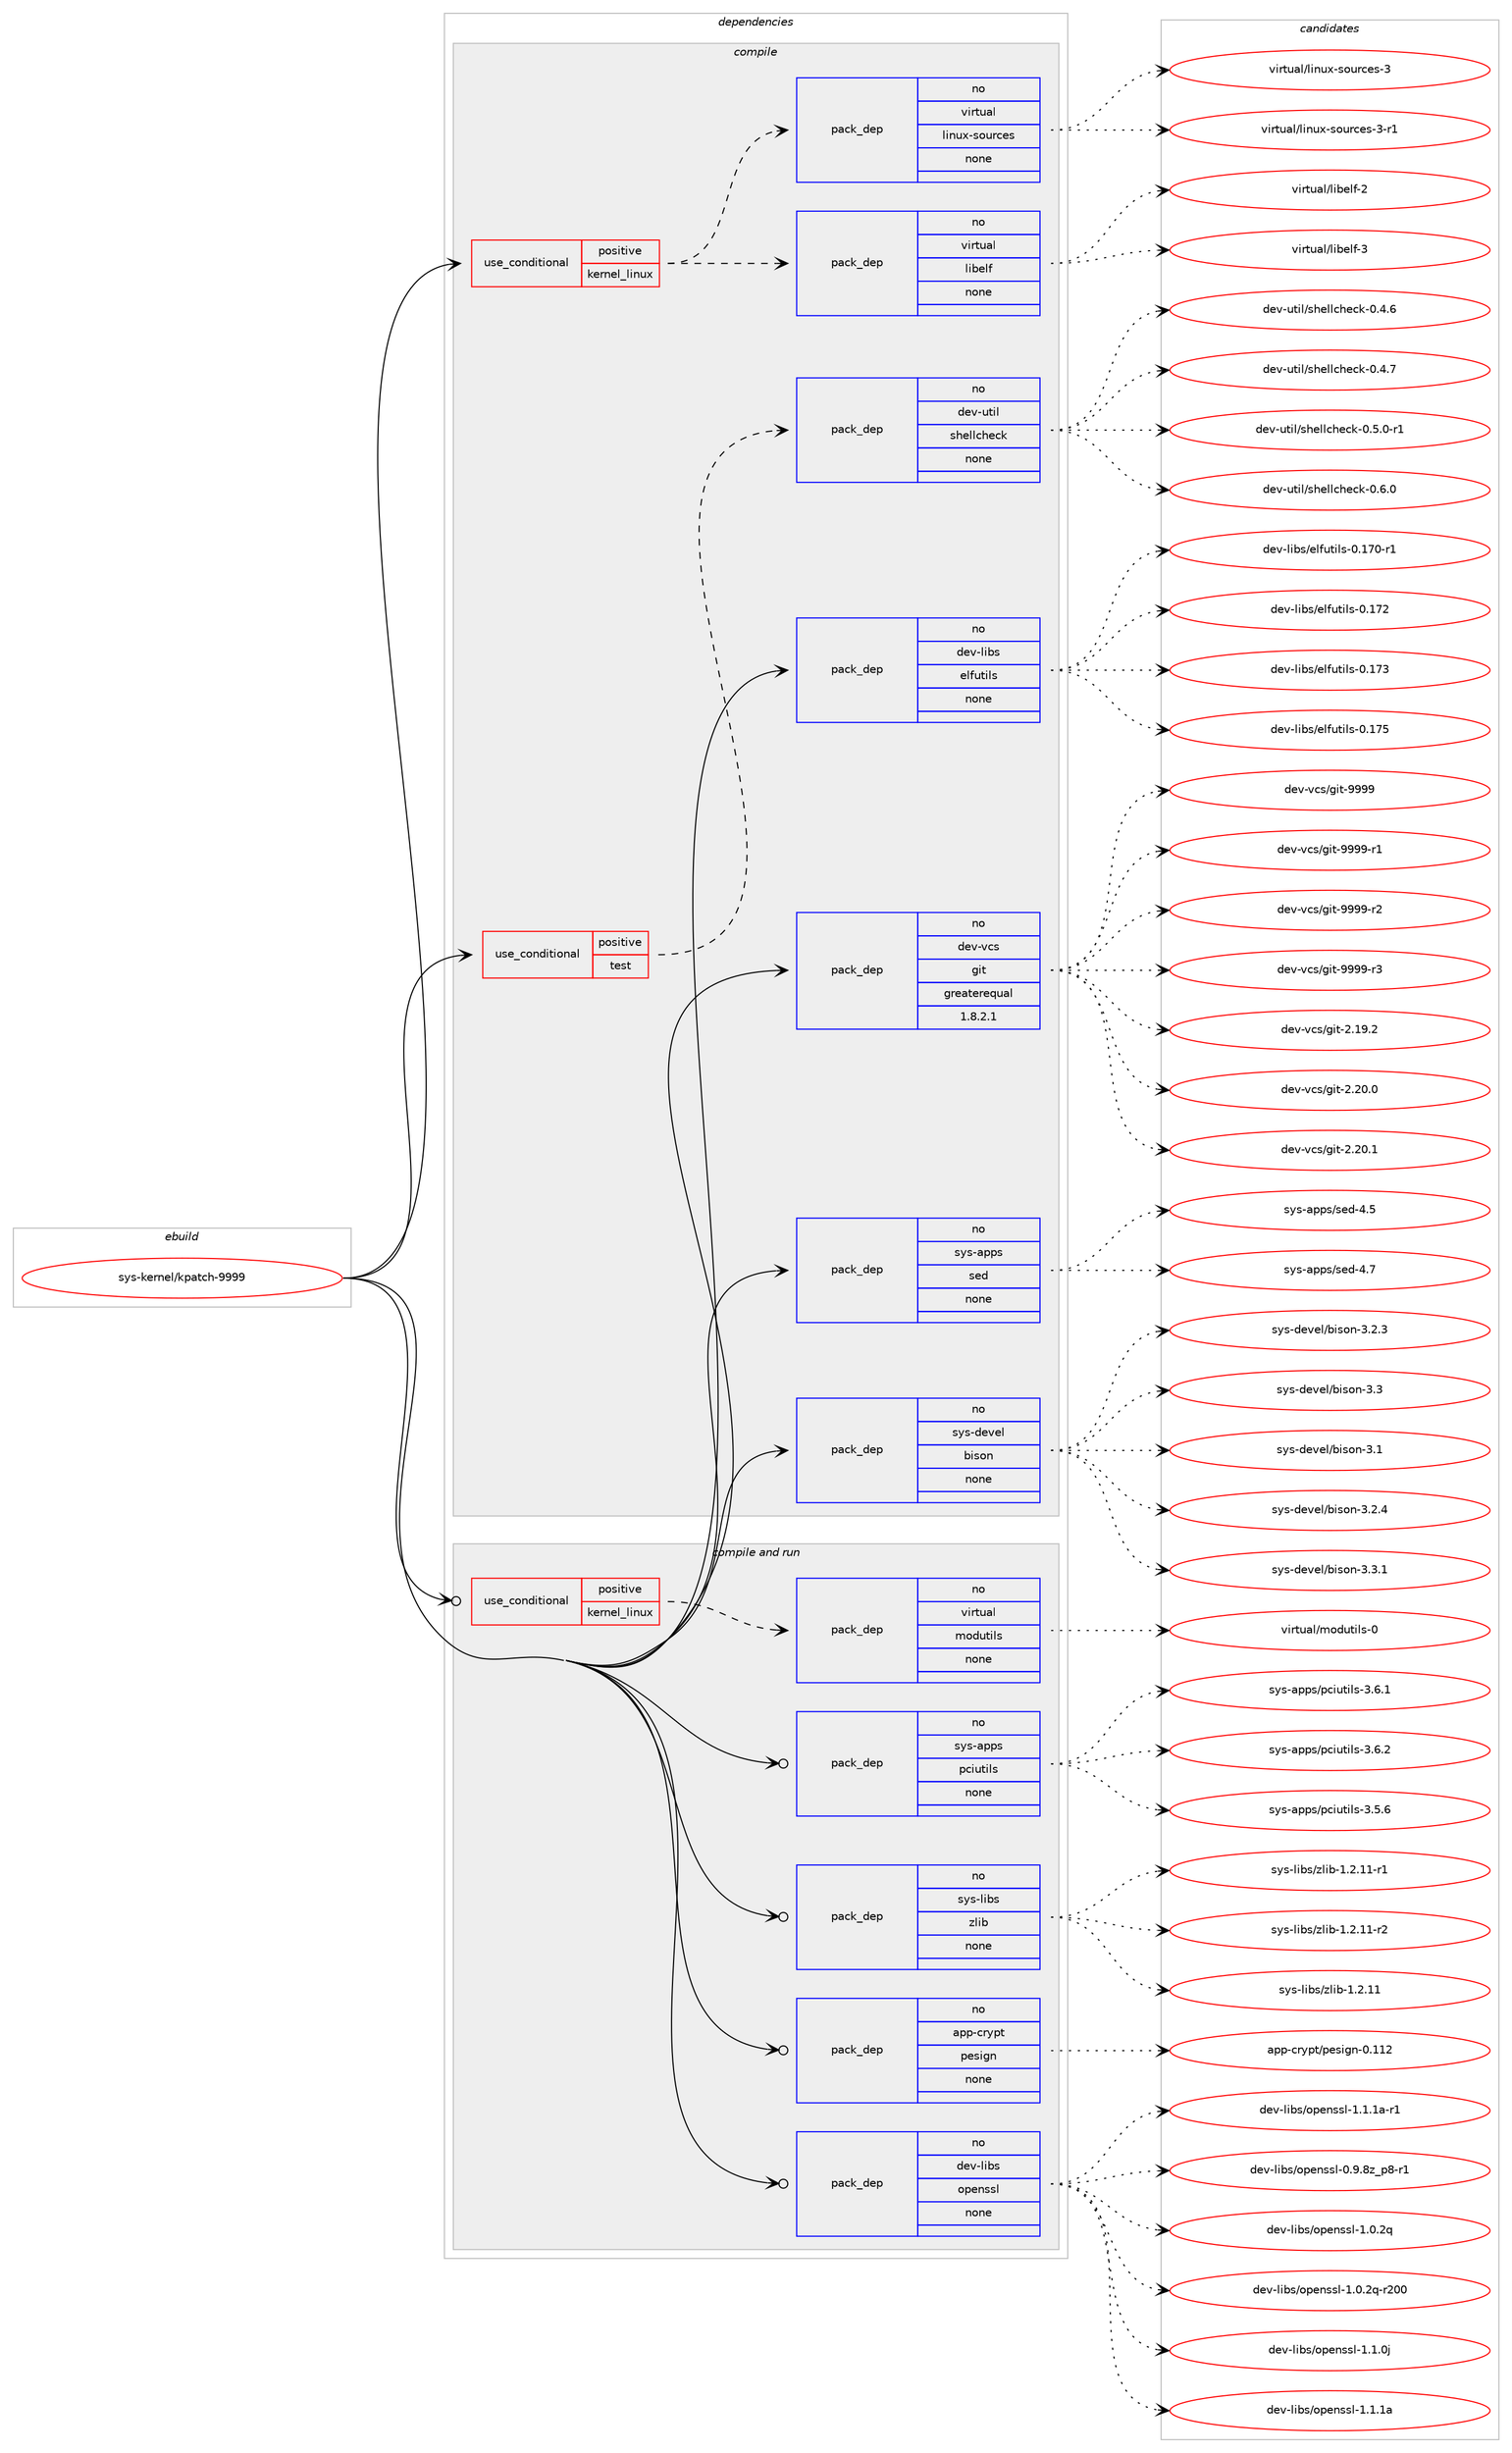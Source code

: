 digraph prolog {

# *************
# Graph options
# *************

newrank=true;
concentrate=true;
compound=true;
graph [rankdir=LR,fontname=Helvetica,fontsize=10,ranksep=1.5];#, ranksep=2.5, nodesep=0.2];
edge  [arrowhead=vee];
node  [fontname=Helvetica,fontsize=10];

# **********
# The ebuild
# **********

subgraph cluster_leftcol {
color=gray;
rank=same;
label=<<i>ebuild</i>>;
id [label="sys-kernel/kpatch-9999", color=red, width=4, href="../sys-kernel/kpatch-9999.svg"];
}

# ****************
# The dependencies
# ****************

subgraph cluster_midcol {
color=gray;
label=<<i>dependencies</i>>;
subgraph cluster_compile {
fillcolor="#eeeeee";
style=filled;
label=<<i>compile</i>>;
subgraph cond1182 {
dependency7267 [label=<<TABLE BORDER="0" CELLBORDER="1" CELLSPACING="0" CELLPADDING="4"><TR><TD ROWSPAN="3" CELLPADDING="10">use_conditional</TD></TR><TR><TD>positive</TD></TR><TR><TD>kernel_linux</TD></TR></TABLE>>, shape=none, color=red];
subgraph pack5927 {
dependency7268 [label=<<TABLE BORDER="0" CELLBORDER="1" CELLSPACING="0" CELLPADDING="4" WIDTH="220"><TR><TD ROWSPAN="6" CELLPADDING="30">pack_dep</TD></TR><TR><TD WIDTH="110">no</TD></TR><TR><TD>virtual</TD></TR><TR><TD>linux-sources</TD></TR><TR><TD>none</TD></TR><TR><TD></TD></TR></TABLE>>, shape=none, color=blue];
}
dependency7267:e -> dependency7268:w [weight=20,style="dashed",arrowhead="vee"];
subgraph pack5928 {
dependency7269 [label=<<TABLE BORDER="0" CELLBORDER="1" CELLSPACING="0" CELLPADDING="4" WIDTH="220"><TR><TD ROWSPAN="6" CELLPADDING="30">pack_dep</TD></TR><TR><TD WIDTH="110">no</TD></TR><TR><TD>virtual</TD></TR><TR><TD>libelf</TD></TR><TR><TD>none</TD></TR><TR><TD></TD></TR></TABLE>>, shape=none, color=blue];
}
dependency7267:e -> dependency7269:w [weight=20,style="dashed",arrowhead="vee"];
}
id:e -> dependency7267:w [weight=20,style="solid",arrowhead="vee"];
subgraph cond1183 {
dependency7270 [label=<<TABLE BORDER="0" CELLBORDER="1" CELLSPACING="0" CELLPADDING="4"><TR><TD ROWSPAN="3" CELLPADDING="10">use_conditional</TD></TR><TR><TD>positive</TD></TR><TR><TD>test</TD></TR></TABLE>>, shape=none, color=red];
subgraph pack5929 {
dependency7271 [label=<<TABLE BORDER="0" CELLBORDER="1" CELLSPACING="0" CELLPADDING="4" WIDTH="220"><TR><TD ROWSPAN="6" CELLPADDING="30">pack_dep</TD></TR><TR><TD WIDTH="110">no</TD></TR><TR><TD>dev-util</TD></TR><TR><TD>shellcheck</TD></TR><TR><TD>none</TD></TR><TR><TD></TD></TR></TABLE>>, shape=none, color=blue];
}
dependency7270:e -> dependency7271:w [weight=20,style="dashed",arrowhead="vee"];
}
id:e -> dependency7270:w [weight=20,style="solid",arrowhead="vee"];
subgraph pack5930 {
dependency7272 [label=<<TABLE BORDER="0" CELLBORDER="1" CELLSPACING="0" CELLPADDING="4" WIDTH="220"><TR><TD ROWSPAN="6" CELLPADDING="30">pack_dep</TD></TR><TR><TD WIDTH="110">no</TD></TR><TR><TD>dev-libs</TD></TR><TR><TD>elfutils</TD></TR><TR><TD>none</TD></TR><TR><TD></TD></TR></TABLE>>, shape=none, color=blue];
}
id:e -> dependency7272:w [weight=20,style="solid",arrowhead="vee"];
subgraph pack5931 {
dependency7273 [label=<<TABLE BORDER="0" CELLBORDER="1" CELLSPACING="0" CELLPADDING="4" WIDTH="220"><TR><TD ROWSPAN="6" CELLPADDING="30">pack_dep</TD></TR><TR><TD WIDTH="110">no</TD></TR><TR><TD>dev-vcs</TD></TR><TR><TD>git</TD></TR><TR><TD>greaterequal</TD></TR><TR><TD>1.8.2.1</TD></TR></TABLE>>, shape=none, color=blue];
}
id:e -> dependency7273:w [weight=20,style="solid",arrowhead="vee"];
subgraph pack5932 {
dependency7274 [label=<<TABLE BORDER="0" CELLBORDER="1" CELLSPACING="0" CELLPADDING="4" WIDTH="220"><TR><TD ROWSPAN="6" CELLPADDING="30">pack_dep</TD></TR><TR><TD WIDTH="110">no</TD></TR><TR><TD>sys-apps</TD></TR><TR><TD>sed</TD></TR><TR><TD>none</TD></TR><TR><TD></TD></TR></TABLE>>, shape=none, color=blue];
}
id:e -> dependency7274:w [weight=20,style="solid",arrowhead="vee"];
subgraph pack5933 {
dependency7275 [label=<<TABLE BORDER="0" CELLBORDER="1" CELLSPACING="0" CELLPADDING="4" WIDTH="220"><TR><TD ROWSPAN="6" CELLPADDING="30">pack_dep</TD></TR><TR><TD WIDTH="110">no</TD></TR><TR><TD>sys-devel</TD></TR><TR><TD>bison</TD></TR><TR><TD>none</TD></TR><TR><TD></TD></TR></TABLE>>, shape=none, color=blue];
}
id:e -> dependency7275:w [weight=20,style="solid",arrowhead="vee"];
}
subgraph cluster_compileandrun {
fillcolor="#eeeeee";
style=filled;
label=<<i>compile and run</i>>;
subgraph cond1184 {
dependency7276 [label=<<TABLE BORDER="0" CELLBORDER="1" CELLSPACING="0" CELLPADDING="4"><TR><TD ROWSPAN="3" CELLPADDING="10">use_conditional</TD></TR><TR><TD>positive</TD></TR><TR><TD>kernel_linux</TD></TR></TABLE>>, shape=none, color=red];
subgraph pack5934 {
dependency7277 [label=<<TABLE BORDER="0" CELLBORDER="1" CELLSPACING="0" CELLPADDING="4" WIDTH="220"><TR><TD ROWSPAN="6" CELLPADDING="30">pack_dep</TD></TR><TR><TD WIDTH="110">no</TD></TR><TR><TD>virtual</TD></TR><TR><TD>modutils</TD></TR><TR><TD>none</TD></TR><TR><TD></TD></TR></TABLE>>, shape=none, color=blue];
}
dependency7276:e -> dependency7277:w [weight=20,style="dashed",arrowhead="vee"];
}
id:e -> dependency7276:w [weight=20,style="solid",arrowhead="odotvee"];
subgraph pack5935 {
dependency7278 [label=<<TABLE BORDER="0" CELLBORDER="1" CELLSPACING="0" CELLPADDING="4" WIDTH="220"><TR><TD ROWSPAN="6" CELLPADDING="30">pack_dep</TD></TR><TR><TD WIDTH="110">no</TD></TR><TR><TD>app-crypt</TD></TR><TR><TD>pesign</TD></TR><TR><TD>none</TD></TR><TR><TD></TD></TR></TABLE>>, shape=none, color=blue];
}
id:e -> dependency7278:w [weight=20,style="solid",arrowhead="odotvee"];
subgraph pack5936 {
dependency7279 [label=<<TABLE BORDER="0" CELLBORDER="1" CELLSPACING="0" CELLPADDING="4" WIDTH="220"><TR><TD ROWSPAN="6" CELLPADDING="30">pack_dep</TD></TR><TR><TD WIDTH="110">no</TD></TR><TR><TD>dev-libs</TD></TR><TR><TD>openssl</TD></TR><TR><TD>none</TD></TR><TR><TD></TD></TR></TABLE>>, shape=none, color=blue];
}
id:e -> dependency7279:w [weight=20,style="solid",arrowhead="odotvee"];
subgraph pack5937 {
dependency7280 [label=<<TABLE BORDER="0" CELLBORDER="1" CELLSPACING="0" CELLPADDING="4" WIDTH="220"><TR><TD ROWSPAN="6" CELLPADDING="30">pack_dep</TD></TR><TR><TD WIDTH="110">no</TD></TR><TR><TD>sys-apps</TD></TR><TR><TD>pciutils</TD></TR><TR><TD>none</TD></TR><TR><TD></TD></TR></TABLE>>, shape=none, color=blue];
}
id:e -> dependency7280:w [weight=20,style="solid",arrowhead="odotvee"];
subgraph pack5938 {
dependency7281 [label=<<TABLE BORDER="0" CELLBORDER="1" CELLSPACING="0" CELLPADDING="4" WIDTH="220"><TR><TD ROWSPAN="6" CELLPADDING="30">pack_dep</TD></TR><TR><TD WIDTH="110">no</TD></TR><TR><TD>sys-libs</TD></TR><TR><TD>zlib</TD></TR><TR><TD>none</TD></TR><TR><TD></TD></TR></TABLE>>, shape=none, color=blue];
}
id:e -> dependency7281:w [weight=20,style="solid",arrowhead="odotvee"];
}
subgraph cluster_run {
fillcolor="#eeeeee";
style=filled;
label=<<i>run</i>>;
}
}

# **************
# The candidates
# **************

subgraph cluster_choices {
rank=same;
color=gray;
label=<<i>candidates</i>>;

subgraph choice5927 {
color=black;
nodesep=1;
choice118105114116117971084710810511011712045115111117114991011154551 [label="virtual/linux-sources-3", color=red, width=4,href="../virtual/linux-sources-3.svg"];
choice1181051141161179710847108105110117120451151111171149910111545514511449 [label="virtual/linux-sources-3-r1", color=red, width=4,href="../virtual/linux-sources-3-r1.svg"];
dependency7268:e -> choice118105114116117971084710810511011712045115111117114991011154551:w [style=dotted,weight="100"];
dependency7268:e -> choice1181051141161179710847108105110117120451151111171149910111545514511449:w [style=dotted,weight="100"];
}
subgraph choice5928 {
color=black;
nodesep=1;
choice1181051141161179710847108105981011081024550 [label="virtual/libelf-2", color=red, width=4,href="../virtual/libelf-2.svg"];
choice1181051141161179710847108105981011081024551 [label="virtual/libelf-3", color=red, width=4,href="../virtual/libelf-3.svg"];
dependency7269:e -> choice1181051141161179710847108105981011081024550:w [style=dotted,weight="100"];
dependency7269:e -> choice1181051141161179710847108105981011081024551:w [style=dotted,weight="100"];
}
subgraph choice5929 {
color=black;
nodesep=1;
choice10010111845117116105108471151041011081089910410199107454846524654 [label="dev-util/shellcheck-0.4.6", color=red, width=4,href="../dev-util/shellcheck-0.4.6.svg"];
choice10010111845117116105108471151041011081089910410199107454846524655 [label="dev-util/shellcheck-0.4.7", color=red, width=4,href="../dev-util/shellcheck-0.4.7.svg"];
choice100101118451171161051084711510410110810899104101991074548465346484511449 [label="dev-util/shellcheck-0.5.0-r1", color=red, width=4,href="../dev-util/shellcheck-0.5.0-r1.svg"];
choice10010111845117116105108471151041011081089910410199107454846544648 [label="dev-util/shellcheck-0.6.0", color=red, width=4,href="../dev-util/shellcheck-0.6.0.svg"];
dependency7271:e -> choice10010111845117116105108471151041011081089910410199107454846524654:w [style=dotted,weight="100"];
dependency7271:e -> choice10010111845117116105108471151041011081089910410199107454846524655:w [style=dotted,weight="100"];
dependency7271:e -> choice100101118451171161051084711510410110810899104101991074548465346484511449:w [style=dotted,weight="100"];
dependency7271:e -> choice10010111845117116105108471151041011081089910410199107454846544648:w [style=dotted,weight="100"];
}
subgraph choice5930 {
color=black;
nodesep=1;
choice1001011184510810598115471011081021171161051081154548464955484511449 [label="dev-libs/elfutils-0.170-r1", color=red, width=4,href="../dev-libs/elfutils-0.170-r1.svg"];
choice100101118451081059811547101108102117116105108115454846495550 [label="dev-libs/elfutils-0.172", color=red, width=4,href="../dev-libs/elfutils-0.172.svg"];
choice100101118451081059811547101108102117116105108115454846495551 [label="dev-libs/elfutils-0.173", color=red, width=4,href="../dev-libs/elfutils-0.173.svg"];
choice100101118451081059811547101108102117116105108115454846495553 [label="dev-libs/elfutils-0.175", color=red, width=4,href="../dev-libs/elfutils-0.175.svg"];
dependency7272:e -> choice1001011184510810598115471011081021171161051081154548464955484511449:w [style=dotted,weight="100"];
dependency7272:e -> choice100101118451081059811547101108102117116105108115454846495550:w [style=dotted,weight="100"];
dependency7272:e -> choice100101118451081059811547101108102117116105108115454846495551:w [style=dotted,weight="100"];
dependency7272:e -> choice100101118451081059811547101108102117116105108115454846495553:w [style=dotted,weight="100"];
}
subgraph choice5931 {
color=black;
nodesep=1;
choice10010111845118991154710310511645504649574650 [label="dev-vcs/git-2.19.2", color=red, width=4,href="../dev-vcs/git-2.19.2.svg"];
choice10010111845118991154710310511645504650484648 [label="dev-vcs/git-2.20.0", color=red, width=4,href="../dev-vcs/git-2.20.0.svg"];
choice10010111845118991154710310511645504650484649 [label="dev-vcs/git-2.20.1", color=red, width=4,href="../dev-vcs/git-2.20.1.svg"];
choice1001011184511899115471031051164557575757 [label="dev-vcs/git-9999", color=red, width=4,href="../dev-vcs/git-9999.svg"];
choice10010111845118991154710310511645575757574511449 [label="dev-vcs/git-9999-r1", color=red, width=4,href="../dev-vcs/git-9999-r1.svg"];
choice10010111845118991154710310511645575757574511450 [label="dev-vcs/git-9999-r2", color=red, width=4,href="../dev-vcs/git-9999-r2.svg"];
choice10010111845118991154710310511645575757574511451 [label="dev-vcs/git-9999-r3", color=red, width=4,href="../dev-vcs/git-9999-r3.svg"];
dependency7273:e -> choice10010111845118991154710310511645504649574650:w [style=dotted,weight="100"];
dependency7273:e -> choice10010111845118991154710310511645504650484648:w [style=dotted,weight="100"];
dependency7273:e -> choice10010111845118991154710310511645504650484649:w [style=dotted,weight="100"];
dependency7273:e -> choice1001011184511899115471031051164557575757:w [style=dotted,weight="100"];
dependency7273:e -> choice10010111845118991154710310511645575757574511449:w [style=dotted,weight="100"];
dependency7273:e -> choice10010111845118991154710310511645575757574511450:w [style=dotted,weight="100"];
dependency7273:e -> choice10010111845118991154710310511645575757574511451:w [style=dotted,weight="100"];
}
subgraph choice5932 {
color=black;
nodesep=1;
choice11512111545971121121154711510110045524653 [label="sys-apps/sed-4.5", color=red, width=4,href="../sys-apps/sed-4.5.svg"];
choice11512111545971121121154711510110045524655 [label="sys-apps/sed-4.7", color=red, width=4,href="../sys-apps/sed-4.7.svg"];
dependency7274:e -> choice11512111545971121121154711510110045524653:w [style=dotted,weight="100"];
dependency7274:e -> choice11512111545971121121154711510110045524655:w [style=dotted,weight="100"];
}
subgraph choice5933 {
color=black;
nodesep=1;
choice115121115451001011181011084798105115111110455146504651 [label="sys-devel/bison-3.2.3", color=red, width=4,href="../sys-devel/bison-3.2.3.svg"];
choice11512111545100101118101108479810511511111045514651 [label="sys-devel/bison-3.3", color=red, width=4,href="../sys-devel/bison-3.3.svg"];
choice11512111545100101118101108479810511511111045514649 [label="sys-devel/bison-3.1", color=red, width=4,href="../sys-devel/bison-3.1.svg"];
choice115121115451001011181011084798105115111110455146504652 [label="sys-devel/bison-3.2.4", color=red, width=4,href="../sys-devel/bison-3.2.4.svg"];
choice115121115451001011181011084798105115111110455146514649 [label="sys-devel/bison-3.3.1", color=red, width=4,href="../sys-devel/bison-3.3.1.svg"];
dependency7275:e -> choice115121115451001011181011084798105115111110455146504651:w [style=dotted,weight="100"];
dependency7275:e -> choice11512111545100101118101108479810511511111045514651:w [style=dotted,weight="100"];
dependency7275:e -> choice11512111545100101118101108479810511511111045514649:w [style=dotted,weight="100"];
dependency7275:e -> choice115121115451001011181011084798105115111110455146504652:w [style=dotted,weight="100"];
dependency7275:e -> choice115121115451001011181011084798105115111110455146514649:w [style=dotted,weight="100"];
}
subgraph choice5934 {
color=black;
nodesep=1;
choice11810511411611797108471091111001171161051081154548 [label="virtual/modutils-0", color=red, width=4,href="../virtual/modutils-0.svg"];
dependency7277:e -> choice11810511411611797108471091111001171161051081154548:w [style=dotted,weight="100"];
}
subgraph choice5935 {
color=black;
nodesep=1;
choice97112112459911412111211647112101115105103110454846494950 [label="app-crypt/pesign-0.112", color=red, width=4,href="../app-crypt/pesign-0.112.svg"];
dependency7278:e -> choice97112112459911412111211647112101115105103110454846494950:w [style=dotted,weight="100"];
}
subgraph choice5936 {
color=black;
nodesep=1;
choice10010111845108105981154711111210111011511510845484657465612295112564511449 [label="dev-libs/openssl-0.9.8z_p8-r1", color=red, width=4,href="../dev-libs/openssl-0.9.8z_p8-r1.svg"];
choice100101118451081059811547111112101110115115108454946484650113 [label="dev-libs/openssl-1.0.2q", color=red, width=4,href="../dev-libs/openssl-1.0.2q.svg"];
choice10010111845108105981154711111210111011511510845494648465011345114504848 [label="dev-libs/openssl-1.0.2q-r200", color=red, width=4,href="../dev-libs/openssl-1.0.2q-r200.svg"];
choice100101118451081059811547111112101110115115108454946494648106 [label="dev-libs/openssl-1.1.0j", color=red, width=4,href="../dev-libs/openssl-1.1.0j.svg"];
choice10010111845108105981154711111210111011511510845494649464997 [label="dev-libs/openssl-1.1.1a", color=red, width=4,href="../dev-libs/openssl-1.1.1a.svg"];
choice100101118451081059811547111112101110115115108454946494649974511449 [label="dev-libs/openssl-1.1.1a-r1", color=red, width=4,href="../dev-libs/openssl-1.1.1a-r1.svg"];
dependency7279:e -> choice10010111845108105981154711111210111011511510845484657465612295112564511449:w [style=dotted,weight="100"];
dependency7279:e -> choice100101118451081059811547111112101110115115108454946484650113:w [style=dotted,weight="100"];
dependency7279:e -> choice10010111845108105981154711111210111011511510845494648465011345114504848:w [style=dotted,weight="100"];
dependency7279:e -> choice100101118451081059811547111112101110115115108454946494648106:w [style=dotted,weight="100"];
dependency7279:e -> choice10010111845108105981154711111210111011511510845494649464997:w [style=dotted,weight="100"];
dependency7279:e -> choice100101118451081059811547111112101110115115108454946494649974511449:w [style=dotted,weight="100"];
}
subgraph choice5937 {
color=black;
nodesep=1;
choice11512111545971121121154711299105117116105108115455146534654 [label="sys-apps/pciutils-3.5.6", color=red, width=4,href="../sys-apps/pciutils-3.5.6.svg"];
choice11512111545971121121154711299105117116105108115455146544649 [label="sys-apps/pciutils-3.6.1", color=red, width=4,href="../sys-apps/pciutils-3.6.1.svg"];
choice11512111545971121121154711299105117116105108115455146544650 [label="sys-apps/pciutils-3.6.2", color=red, width=4,href="../sys-apps/pciutils-3.6.2.svg"];
dependency7280:e -> choice11512111545971121121154711299105117116105108115455146534654:w [style=dotted,weight="100"];
dependency7280:e -> choice11512111545971121121154711299105117116105108115455146544649:w [style=dotted,weight="100"];
dependency7280:e -> choice11512111545971121121154711299105117116105108115455146544650:w [style=dotted,weight="100"];
}
subgraph choice5938 {
color=black;
nodesep=1;
choice1151211154510810598115471221081059845494650464949 [label="sys-libs/zlib-1.2.11", color=red, width=4,href="../sys-libs/zlib-1.2.11.svg"];
choice11512111545108105981154712210810598454946504649494511449 [label="sys-libs/zlib-1.2.11-r1", color=red, width=4,href="../sys-libs/zlib-1.2.11-r1.svg"];
choice11512111545108105981154712210810598454946504649494511450 [label="sys-libs/zlib-1.2.11-r2", color=red, width=4,href="../sys-libs/zlib-1.2.11-r2.svg"];
dependency7281:e -> choice1151211154510810598115471221081059845494650464949:w [style=dotted,weight="100"];
dependency7281:e -> choice11512111545108105981154712210810598454946504649494511449:w [style=dotted,weight="100"];
dependency7281:e -> choice11512111545108105981154712210810598454946504649494511450:w [style=dotted,weight="100"];
}
}

}
